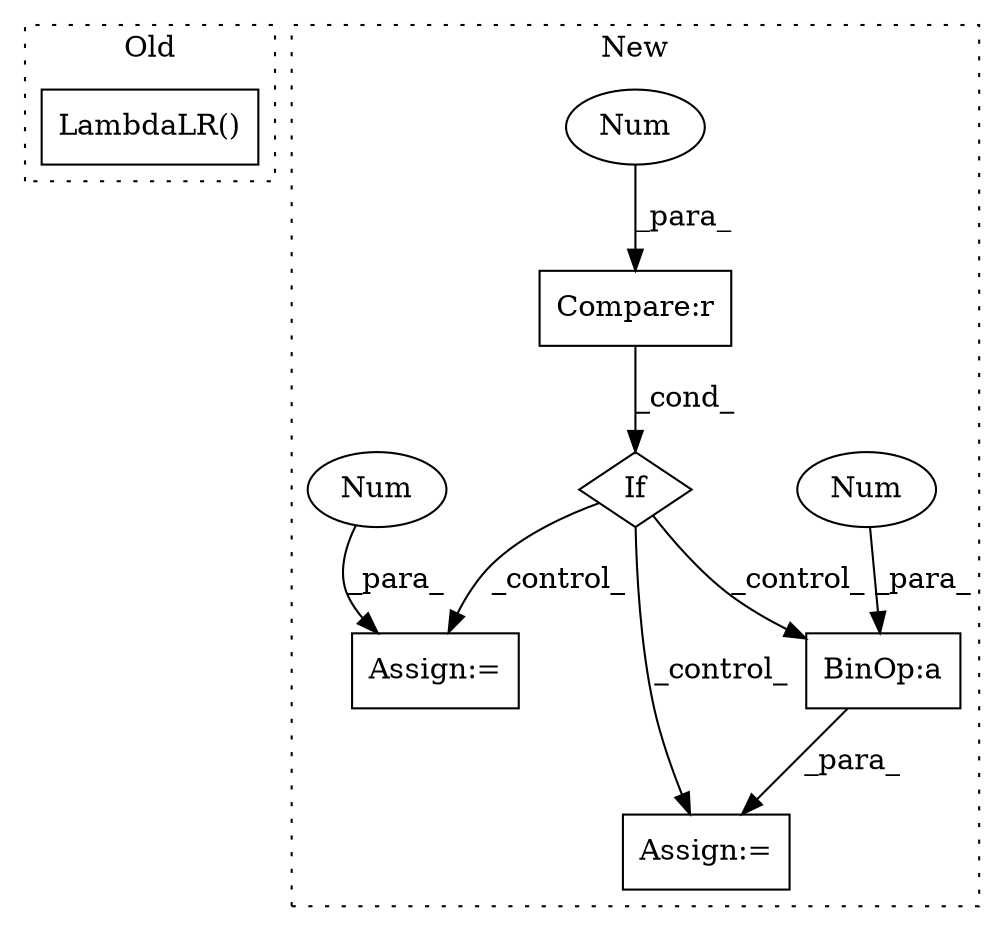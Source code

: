 digraph G {
subgraph cluster0 {
1 [label="LambdaLR()" a="75" s="606,690" l="47,1" shape="box"];
label = "Old";
style="dotted";
}
subgraph cluster1 {
2 [label="If" a="96" s="616" l="3" shape="diamond"];
3 [label="Compare:r" a="40" s="619" l="23" shape="box"];
4 [label="Assign:=" a="68" s="674" l="3" shape="box"];
5 [label="BinOp:a" a="82" s="679" l="3" shape="box"];
6 [label="Num" a="76" s="641" l="1" shape="ellipse"];
7 [label="Num" a="76" s="677" l="2" shape="ellipse"];
8 [label="Assign:=" a="68" s="746" l="3" shape="box"];
9 [label="Num" a="76" s="749" l="1" shape="ellipse"];
label = "New";
style="dotted";
}
2 -> 8 [label="_control_"];
2 -> 4 [label="_control_"];
2 -> 5 [label="_control_"];
3 -> 2 [label="_cond_"];
5 -> 4 [label="_para_"];
6 -> 3 [label="_para_"];
7 -> 5 [label="_para_"];
9 -> 8 [label="_para_"];
}